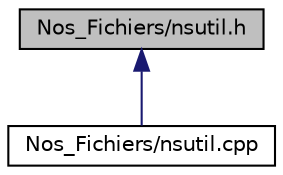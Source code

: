 digraph "Nos_Fichiers/nsutil.h"
{
 // LATEX_PDF_SIZE
  edge [fontname="Helvetica",fontsize="10",labelfontname="Helvetica",labelfontsize="10"];
  node [fontname="Helvetica",fontsize="10",shape=record];
  Node1 [label="Nos_Fichiers/nsutil.h",height=0.2,width=0.4,color="black", fillcolor="grey75", style="filled", fontcolor="black",tooltip="Set of usefull functions."];
  Node1 -> Node2 [dir="back",color="midnightblue",fontsize="10",style="solid",fontname="Helvetica"];
  Node2 [label="Nos_Fichiers/nsutil.cpp",height=0.2,width=0.4,color="black", fillcolor="white", style="filled",URL="$_nos___fichiers_2nsutil_8cpp_source.html",tooltip=" "];
}
